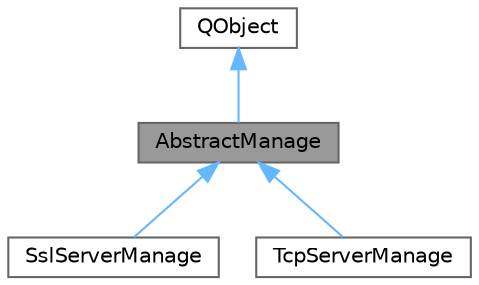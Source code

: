 digraph "AbstractManage"
{
 // LATEX_PDF_SIZE
  bgcolor="transparent";
  edge [fontname=Helvetica,fontsize=10,labelfontname=Helvetica,labelfontsize=10];
  node [fontname=Helvetica,fontsize=10,shape=box,height=0.2,width=0.4];
  Node1 [id="Node000001",label="AbstractManage",height=0.2,width=0.4,color="gray40", fillcolor="grey60", style="filled", fontcolor="black",tooltip="服务器管理抽象基类"];
  Node2 -> Node1 [id="edge1_Node000001_Node000002",dir="back",color="steelblue1",style="solid",tooltip=" "];
  Node2 [id="Node000002",label="QObject",height=0.2,width=0.4,color="gray40", fillcolor="white", style="filled",tooltip=" "];
  Node1 -> Node3 [id="edge2_Node000001_Node000003",dir="back",color="steelblue1",style="solid",tooltip=" "];
  Node3 [id="Node000003",label="SslServerManage",height=0.2,width=0.4,color="gray40", fillcolor="white", style="filled",URL="$class_j_q_http_server_1_1_ssl_server_manage.html",tooltip="SSL 服务器管理类，继承自 AbstractManage。"];
  Node1 -> Node4 [id="edge3_Node000001_Node000004",dir="back",color="steelblue1",style="solid",tooltip=" "];
  Node4 [id="Node000004",label="TcpServerManage",height=0.2,width=0.4,color="gray40", fillcolor="white", style="filled",URL="$class_j_q_http_server_1_1_tcp_server_manage.html",tooltip="TCP协议HTTP服务器管理类"];
}
